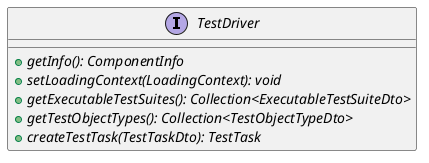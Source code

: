 @startuml

    interface TestDriver [[TestDriver.html]] {
        {abstract} +getInfo(): ComponentInfo
        {abstract} +setLoadingContext(LoadingContext): void
        {abstract} +getExecutableTestSuites(): Collection<ExecutableTestSuiteDto>
        {abstract} +getTestObjectTypes(): Collection<TestObjectTypeDto>
        {abstract} +createTestTask(TestTaskDto): TestTask
    }

@enduml
